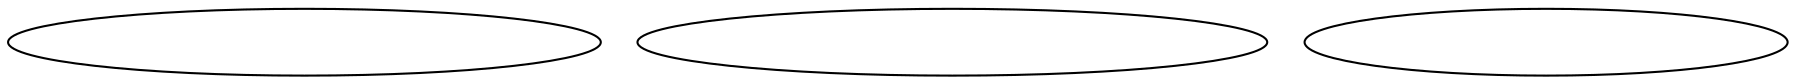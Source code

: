 digraph SubRoadmap {
    algorithm [label="<algorithmExplainedz>", image="assets/algorithmExplainedz.png", width=0.01, height=0.01, labelloc=b, fontcolor=white, fontname="Helvetica-bold"];
    netInsights [label="<netInsightsExplainedz>", image="assets/netInsightsExplainedz.png", width=0.01, height=0.01, labelloc=b, fontcolor=white, fontname="Helvetica-bold"];
    tool [label="<toolsExplainedz>", image="assets/toolsExplainedz.png", width=0.01, height=0.01, labelloc=b, fontcolor=white, fontname="Helvetica-bold"];
/*end*/}